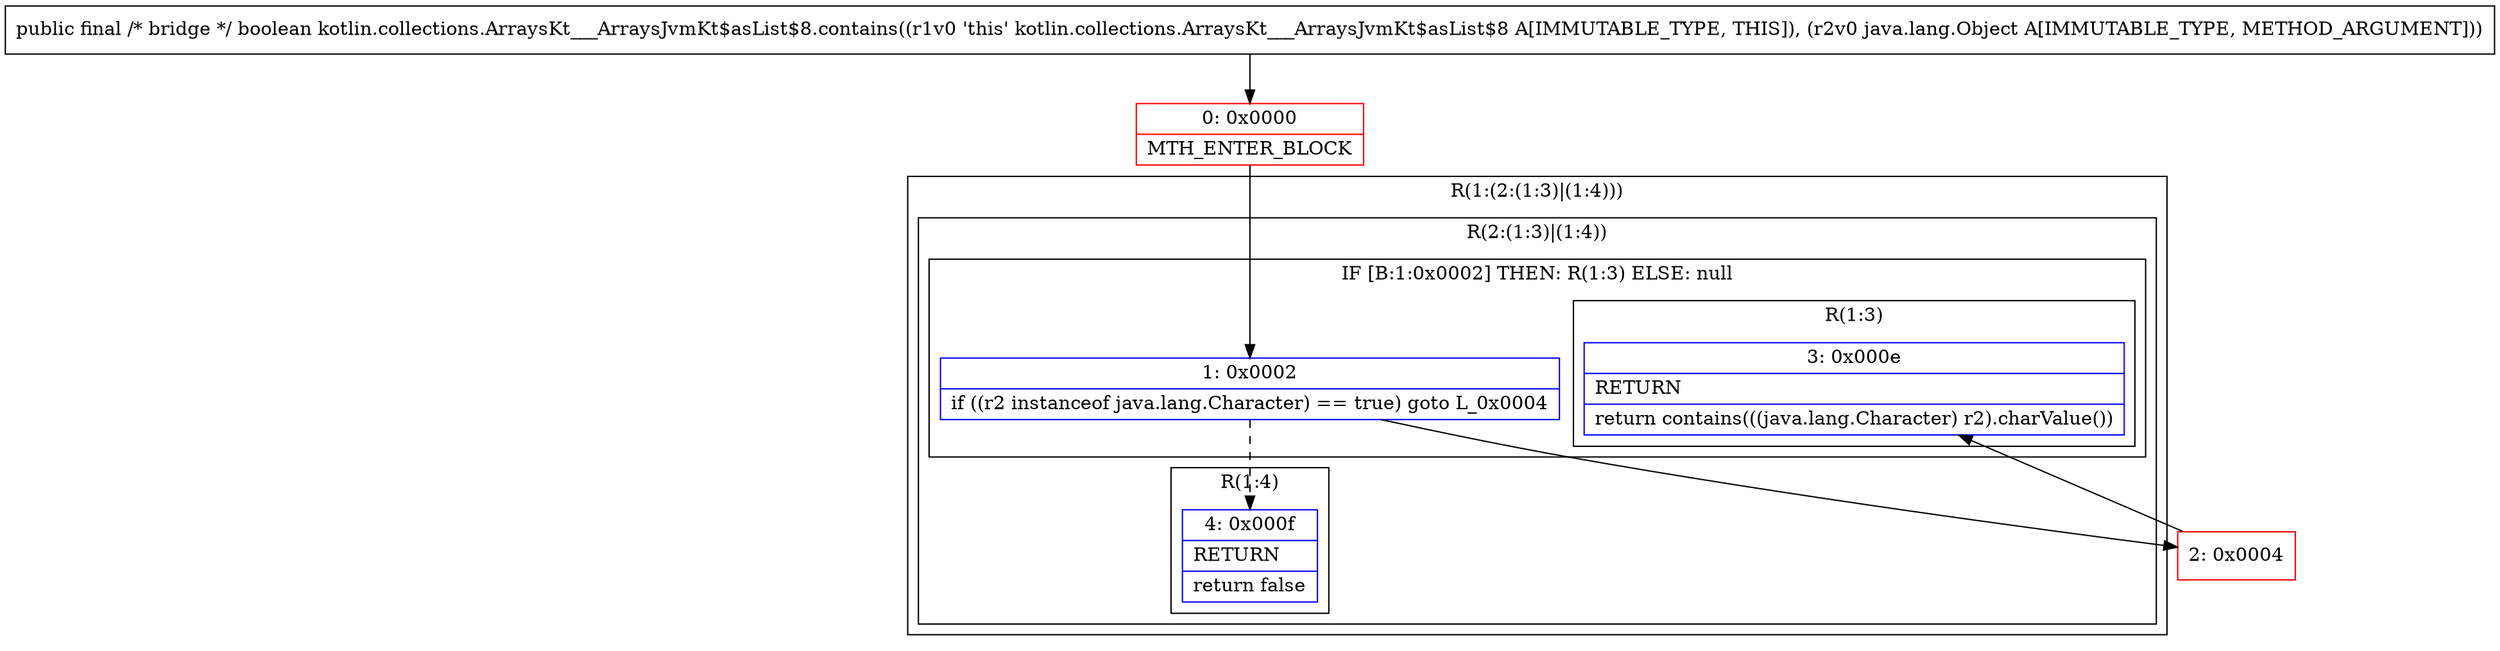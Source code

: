 digraph "CFG forkotlin.collections.ArraysKt___ArraysJvmKt$asList$8.contains(Ljava\/lang\/Object;)Z" {
subgraph cluster_Region_308767706 {
label = "R(1:(2:(1:3)|(1:4)))";
node [shape=record,color=blue];
subgraph cluster_Region_445131928 {
label = "R(2:(1:3)|(1:4))";
node [shape=record,color=blue];
subgraph cluster_IfRegion_2066972298 {
label = "IF [B:1:0x0002] THEN: R(1:3) ELSE: null";
node [shape=record,color=blue];
Node_1 [shape=record,label="{1\:\ 0x0002|if ((r2 instanceof java.lang.Character) == true) goto L_0x0004\l}"];
subgraph cluster_Region_150753659 {
label = "R(1:3)";
node [shape=record,color=blue];
Node_3 [shape=record,label="{3\:\ 0x000e|RETURN\l|return contains(((java.lang.Character) r2).charValue())\l}"];
}
}
subgraph cluster_Region_560779781 {
label = "R(1:4)";
node [shape=record,color=blue];
Node_4 [shape=record,label="{4\:\ 0x000f|RETURN\l|return false\l}"];
}
}
}
Node_0 [shape=record,color=red,label="{0\:\ 0x0000|MTH_ENTER_BLOCK\l}"];
Node_2 [shape=record,color=red,label="{2\:\ 0x0004}"];
MethodNode[shape=record,label="{public final \/* bridge *\/ boolean kotlin.collections.ArraysKt___ArraysJvmKt$asList$8.contains((r1v0 'this' kotlin.collections.ArraysKt___ArraysJvmKt$asList$8 A[IMMUTABLE_TYPE, THIS]), (r2v0 java.lang.Object A[IMMUTABLE_TYPE, METHOD_ARGUMENT])) }"];
MethodNode -> Node_0;
Node_1 -> Node_2;
Node_1 -> Node_4[style=dashed];
Node_0 -> Node_1;
Node_2 -> Node_3;
}


